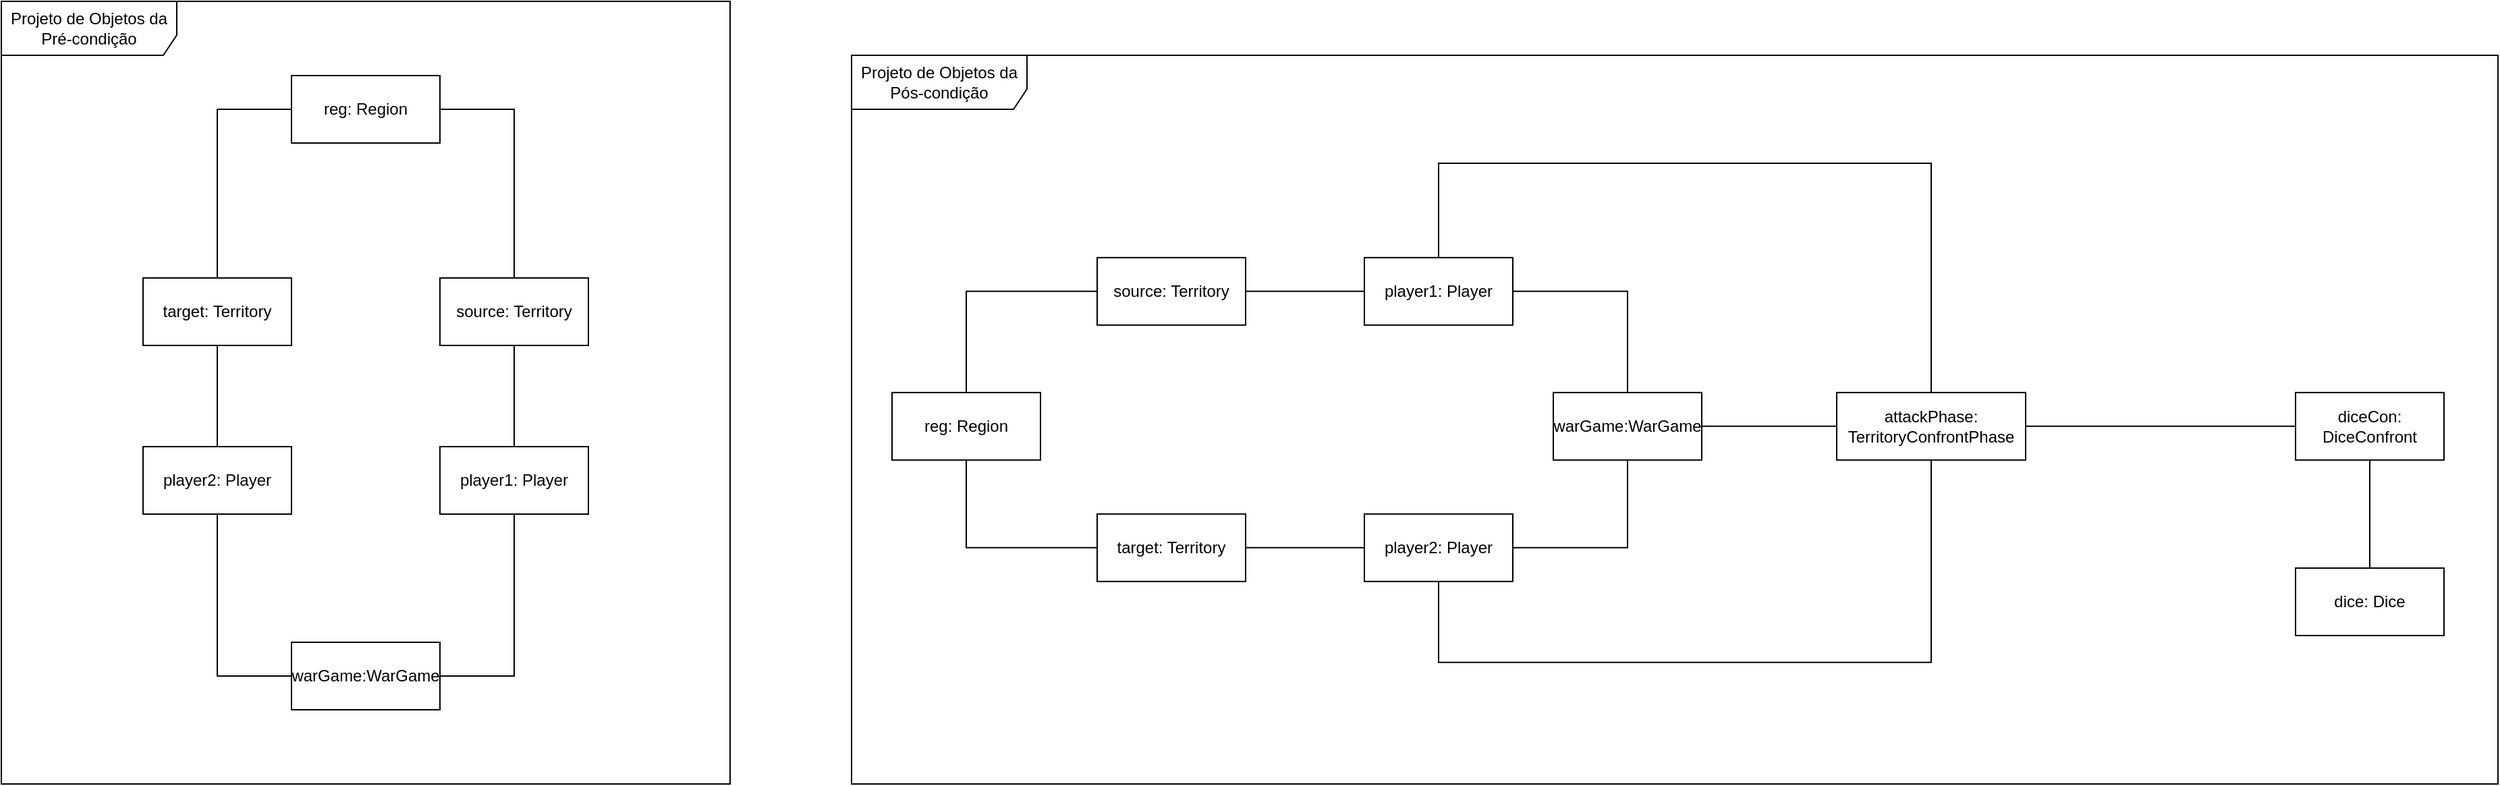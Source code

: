 <mxfile version="24.4.3" type="github">
  <diagram name="Page-1" id="929967ad-93f9-6ef4-fab6-5d389245f69c">
    <mxGraphModel dx="2327" dy="1350" grid="1" gridSize="10" guides="1" tooltips="1" connect="1" arrows="1" fold="1" page="1" pageScale="1.5" pageWidth="1169" pageHeight="826" background="none" math="0" shadow="0">
      <root>
        <mxCell id="0" style=";html=1;" />
        <mxCell id="1" style=";html=1;" parent="0" />
        <mxCell id="uKUIGhbXq-7t1j8THEdL-14" style="edgeStyle=orthogonalEdgeStyle;rounded=0;orthogonalLoop=1;jettySize=auto;html=1;entryX=0.5;entryY=1;entryDx=0;entryDy=0;exitX=1;exitY=0.5;exitDx=0;exitDy=0;endArrow=none;endFill=0;" edge="1" parent="1" source="uKUIGhbXq-7t1j8THEdL-1" target="uKUIGhbXq-7t1j8THEdL-3">
          <mxGeometry relative="1" as="geometry" />
        </mxCell>
        <mxCell id="uKUIGhbXq-7t1j8THEdL-1" value="warGame:WarGame" style="html=1;whiteSpace=wrap;" vertex="1" parent="1">
          <mxGeometry x="235" y="565" width="110" height="50" as="geometry" />
        </mxCell>
        <mxCell id="uKUIGhbXq-7t1j8THEdL-5" style="edgeStyle=orthogonalEdgeStyle;rounded=0;orthogonalLoop=1;jettySize=auto;html=1;endArrow=none;endFill=0;entryX=0;entryY=0.5;entryDx=0;entryDy=0;exitX=0.5;exitY=1;exitDx=0;exitDy=0;" edge="1" parent="1" source="uKUIGhbXq-7t1j8THEdL-2" target="uKUIGhbXq-7t1j8THEdL-1">
          <mxGeometry relative="1" as="geometry" />
        </mxCell>
        <mxCell id="uKUIGhbXq-7t1j8THEdL-2" value="player2: Player" style="html=1;whiteSpace=wrap;" vertex="1" parent="1">
          <mxGeometry x="125" y="420" width="110" height="50" as="geometry" />
        </mxCell>
        <mxCell id="uKUIGhbXq-7t1j8THEdL-15" style="edgeStyle=orthogonalEdgeStyle;rounded=0;orthogonalLoop=1;jettySize=auto;html=1;entryX=0.5;entryY=1;entryDx=0;entryDy=0;endArrow=none;endFill=0;" edge="1" parent="1" source="uKUIGhbXq-7t1j8THEdL-3" target="uKUIGhbXq-7t1j8THEdL-7">
          <mxGeometry relative="1" as="geometry" />
        </mxCell>
        <mxCell id="uKUIGhbXq-7t1j8THEdL-3" value="player1: Player" style="html=1;whiteSpace=wrap;" vertex="1" parent="1">
          <mxGeometry x="345" y="420" width="110" height="50" as="geometry" />
        </mxCell>
        <mxCell id="uKUIGhbXq-7t1j8THEdL-7" value="source: Territory" style="html=1;whiteSpace=wrap;" vertex="1" parent="1">
          <mxGeometry x="345" y="295" width="110" height="50" as="geometry" />
        </mxCell>
        <mxCell id="uKUIGhbXq-7t1j8THEdL-11" style="edgeStyle=orthogonalEdgeStyle;rounded=0;orthogonalLoop=1;jettySize=auto;html=1;entryX=0;entryY=0.5;entryDx=0;entryDy=0;endArrow=none;endFill=0;" edge="1" parent="1" source="uKUIGhbXq-7t1j8THEdL-8" target="uKUIGhbXq-7t1j8THEdL-9">
          <mxGeometry relative="1" as="geometry" />
        </mxCell>
        <mxCell id="uKUIGhbXq-7t1j8THEdL-13" style="edgeStyle=orthogonalEdgeStyle;rounded=0;orthogonalLoop=1;jettySize=auto;html=1;entryX=0.5;entryY=0;entryDx=0;entryDy=0;endArrow=none;endFill=0;exitX=0.5;exitY=1;exitDx=0;exitDy=0;" edge="1" parent="1" source="uKUIGhbXq-7t1j8THEdL-8" target="uKUIGhbXq-7t1j8THEdL-2">
          <mxGeometry relative="1" as="geometry" />
        </mxCell>
        <mxCell id="uKUIGhbXq-7t1j8THEdL-8" value="target: Territory" style="html=1;whiteSpace=wrap;" vertex="1" parent="1">
          <mxGeometry x="125" y="295" width="110" height="50" as="geometry" />
        </mxCell>
        <mxCell id="uKUIGhbXq-7t1j8THEdL-10" style="edgeStyle=orthogonalEdgeStyle;rounded=0;orthogonalLoop=1;jettySize=auto;html=1;entryX=0.5;entryY=0;entryDx=0;entryDy=0;exitX=1;exitY=0.5;exitDx=0;exitDy=0;endArrow=none;endFill=0;" edge="1" parent="1" source="uKUIGhbXq-7t1j8THEdL-9" target="uKUIGhbXq-7t1j8THEdL-7">
          <mxGeometry relative="1" as="geometry" />
        </mxCell>
        <mxCell id="uKUIGhbXq-7t1j8THEdL-9" value="reg: Region" style="html=1;whiteSpace=wrap;" vertex="1" parent="1">
          <mxGeometry x="235" y="145" width="110" height="50" as="geometry" />
        </mxCell>
        <mxCell id="uKUIGhbXq-7t1j8THEdL-17" value="&lt;div&gt;Projeto de Objetos da Pré-condição&lt;/div&gt;" style="shape=umlFrame;whiteSpace=wrap;html=1;pointerEvents=0;width=130;height=40;" vertex="1" parent="1">
          <mxGeometry x="20" y="90" width="540" height="580" as="geometry" />
        </mxCell>
        <mxCell id="uKUIGhbXq-7t1j8THEdL-31" style="edgeStyle=orthogonalEdgeStyle;rounded=0;orthogonalLoop=1;jettySize=auto;html=1;entryX=1;entryY=0.5;entryDx=0;entryDy=0;exitX=0.5;exitY=0;exitDx=0;exitDy=0;endArrow=none;endFill=0;" edge="1" parent="1" source="uKUIGhbXq-7t1j8THEdL-32" target="uKUIGhbXq-7t1j8THEdL-36">
          <mxGeometry relative="1" as="geometry" />
        </mxCell>
        <mxCell id="uKUIGhbXq-7t1j8THEdL-46" style="edgeStyle=orthogonalEdgeStyle;rounded=0;orthogonalLoop=1;jettySize=auto;html=1;entryX=0;entryY=0.5;entryDx=0;entryDy=0;endArrow=none;endFill=0;" edge="1" parent="1" source="uKUIGhbXq-7t1j8THEdL-32" target="uKUIGhbXq-7t1j8THEdL-45">
          <mxGeometry relative="1" as="geometry" />
        </mxCell>
        <mxCell id="uKUIGhbXq-7t1j8THEdL-32" value="warGame:WarGame" style="html=1;whiteSpace=wrap;" vertex="1" parent="1">
          <mxGeometry x="1170" y="379.92" width="110" height="50" as="geometry" />
        </mxCell>
        <mxCell id="uKUIGhbXq-7t1j8THEdL-33" style="edgeStyle=orthogonalEdgeStyle;rounded=0;orthogonalLoop=1;jettySize=auto;html=1;endArrow=none;endFill=0;entryX=0.5;entryY=1;entryDx=0;entryDy=0;exitX=1;exitY=0.5;exitDx=0;exitDy=0;" edge="1" parent="1" source="uKUIGhbXq-7t1j8THEdL-34" target="uKUIGhbXq-7t1j8THEdL-32">
          <mxGeometry relative="1" as="geometry" />
        </mxCell>
        <mxCell id="uKUIGhbXq-7t1j8THEdL-47" style="edgeStyle=orthogonalEdgeStyle;rounded=0;orthogonalLoop=1;jettySize=auto;html=1;entryX=0.5;entryY=1;entryDx=0;entryDy=0;endArrow=none;endFill=0;" edge="1" parent="1" source="uKUIGhbXq-7t1j8THEdL-34" target="uKUIGhbXq-7t1j8THEdL-45">
          <mxGeometry relative="1" as="geometry">
            <Array as="points">
              <mxPoint x="1085" y="579.92" />
              <mxPoint x="1450" y="579.92" />
            </Array>
          </mxGeometry>
        </mxCell>
        <mxCell id="uKUIGhbXq-7t1j8THEdL-34" value="player2: Player" style="html=1;whiteSpace=wrap;" vertex="1" parent="1">
          <mxGeometry x="1030" y="469.92" width="110" height="50" as="geometry" />
        </mxCell>
        <mxCell id="uKUIGhbXq-7t1j8THEdL-35" style="edgeStyle=orthogonalEdgeStyle;rounded=0;orthogonalLoop=1;jettySize=auto;html=1;entryX=1;entryY=0.5;entryDx=0;entryDy=0;endArrow=none;endFill=0;" edge="1" parent="1" source="uKUIGhbXq-7t1j8THEdL-36" target="uKUIGhbXq-7t1j8THEdL-37">
          <mxGeometry relative="1" as="geometry" />
        </mxCell>
        <mxCell id="uKUIGhbXq-7t1j8THEdL-48" style="edgeStyle=orthogonalEdgeStyle;rounded=0;orthogonalLoop=1;jettySize=auto;html=1;entryX=0.5;entryY=0;entryDx=0;entryDy=0;endArrow=none;endFill=0;" edge="1" parent="1" source="uKUIGhbXq-7t1j8THEdL-36" target="uKUIGhbXq-7t1j8THEdL-45">
          <mxGeometry relative="1" as="geometry">
            <Array as="points">
              <mxPoint x="1085" y="210" />
              <mxPoint x="1450" y="210" />
            </Array>
          </mxGeometry>
        </mxCell>
        <mxCell id="uKUIGhbXq-7t1j8THEdL-36" value="player1: Player" style="html=1;whiteSpace=wrap;" vertex="1" parent="1">
          <mxGeometry x="1030" y="279.92" width="110" height="50" as="geometry" />
        </mxCell>
        <mxCell id="uKUIGhbXq-7t1j8THEdL-37" value="source: Territory" style="html=1;whiteSpace=wrap;" vertex="1" parent="1">
          <mxGeometry x="832" y="279.92" width="110" height="50" as="geometry" />
        </mxCell>
        <mxCell id="uKUIGhbXq-7t1j8THEdL-38" style="edgeStyle=orthogonalEdgeStyle;rounded=0;orthogonalLoop=1;jettySize=auto;html=1;entryX=0.5;entryY=1;entryDx=0;entryDy=0;endArrow=none;endFill=0;" edge="1" parent="1" source="uKUIGhbXq-7t1j8THEdL-40" target="uKUIGhbXq-7t1j8THEdL-42">
          <mxGeometry relative="1" as="geometry" />
        </mxCell>
        <mxCell id="uKUIGhbXq-7t1j8THEdL-39" style="edgeStyle=orthogonalEdgeStyle;rounded=0;orthogonalLoop=1;jettySize=auto;html=1;entryX=0;entryY=0.5;entryDx=0;entryDy=0;endArrow=none;endFill=0;exitX=1;exitY=0.5;exitDx=0;exitDy=0;" edge="1" parent="1" source="uKUIGhbXq-7t1j8THEdL-40" target="uKUIGhbXq-7t1j8THEdL-34">
          <mxGeometry relative="1" as="geometry" />
        </mxCell>
        <mxCell id="uKUIGhbXq-7t1j8THEdL-40" value="target: Territory" style="html=1;whiteSpace=wrap;" vertex="1" parent="1">
          <mxGeometry x="832" y="469.92" width="110" height="50" as="geometry" />
        </mxCell>
        <mxCell id="uKUIGhbXq-7t1j8THEdL-41" style="edgeStyle=orthogonalEdgeStyle;rounded=0;orthogonalLoop=1;jettySize=auto;html=1;entryX=0;entryY=0.5;entryDx=0;entryDy=0;exitX=0.5;exitY=0;exitDx=0;exitDy=0;endArrow=none;endFill=0;" edge="1" parent="1" source="uKUIGhbXq-7t1j8THEdL-42" target="uKUIGhbXq-7t1j8THEdL-37">
          <mxGeometry relative="1" as="geometry" />
        </mxCell>
        <mxCell id="uKUIGhbXq-7t1j8THEdL-42" value="reg: Region" style="html=1;whiteSpace=wrap;" vertex="1" parent="1">
          <mxGeometry x="680" y="379.92" width="110" height="50" as="geometry" />
        </mxCell>
        <mxCell id="uKUIGhbXq-7t1j8THEdL-43" value="&lt;div&gt;Projeto de Objetos da Pós-condição&lt;/div&gt;" style="shape=umlFrame;whiteSpace=wrap;html=1;pointerEvents=0;width=130;height=40;" vertex="1" parent="1">
          <mxGeometry x="650" y="130" width="1220" height="540" as="geometry" />
        </mxCell>
        <mxCell id="uKUIGhbXq-7t1j8THEdL-51" style="edgeStyle=orthogonalEdgeStyle;rounded=0;orthogonalLoop=1;jettySize=auto;html=1;endArrow=none;endFill=0;" edge="1" parent="1" source="uKUIGhbXq-7t1j8THEdL-45" target="uKUIGhbXq-7t1j8THEdL-49">
          <mxGeometry relative="1" as="geometry" />
        </mxCell>
        <mxCell id="uKUIGhbXq-7t1j8THEdL-45" value="&lt;blockquote&gt;attackPhase: TerritoryConfrontPhase&lt;/blockquote&gt;" style="html=1;whiteSpace=wrap;" vertex="1" parent="1">
          <mxGeometry x="1380" y="379.92" width="140" height="50" as="geometry" />
        </mxCell>
        <mxCell id="uKUIGhbXq-7t1j8THEdL-52" style="edgeStyle=orthogonalEdgeStyle;rounded=0;orthogonalLoop=1;jettySize=auto;html=1;endArrow=none;endFill=0;" edge="1" parent="1" source="uKUIGhbXq-7t1j8THEdL-49" target="uKUIGhbXq-7t1j8THEdL-50">
          <mxGeometry relative="1" as="geometry" />
        </mxCell>
        <mxCell id="uKUIGhbXq-7t1j8THEdL-49" value="diceCon: DiceConfront" style="html=1;whiteSpace=wrap;" vertex="1" parent="1">
          <mxGeometry x="1720" y="379.92" width="110" height="50" as="geometry" />
        </mxCell>
        <mxCell id="uKUIGhbXq-7t1j8THEdL-50" value="dice: Dice" style="html=1;whiteSpace=wrap;" vertex="1" parent="1">
          <mxGeometry x="1720" y="510.0" width="110" height="50" as="geometry" />
        </mxCell>
      </root>
    </mxGraphModel>
  </diagram>
</mxfile>
